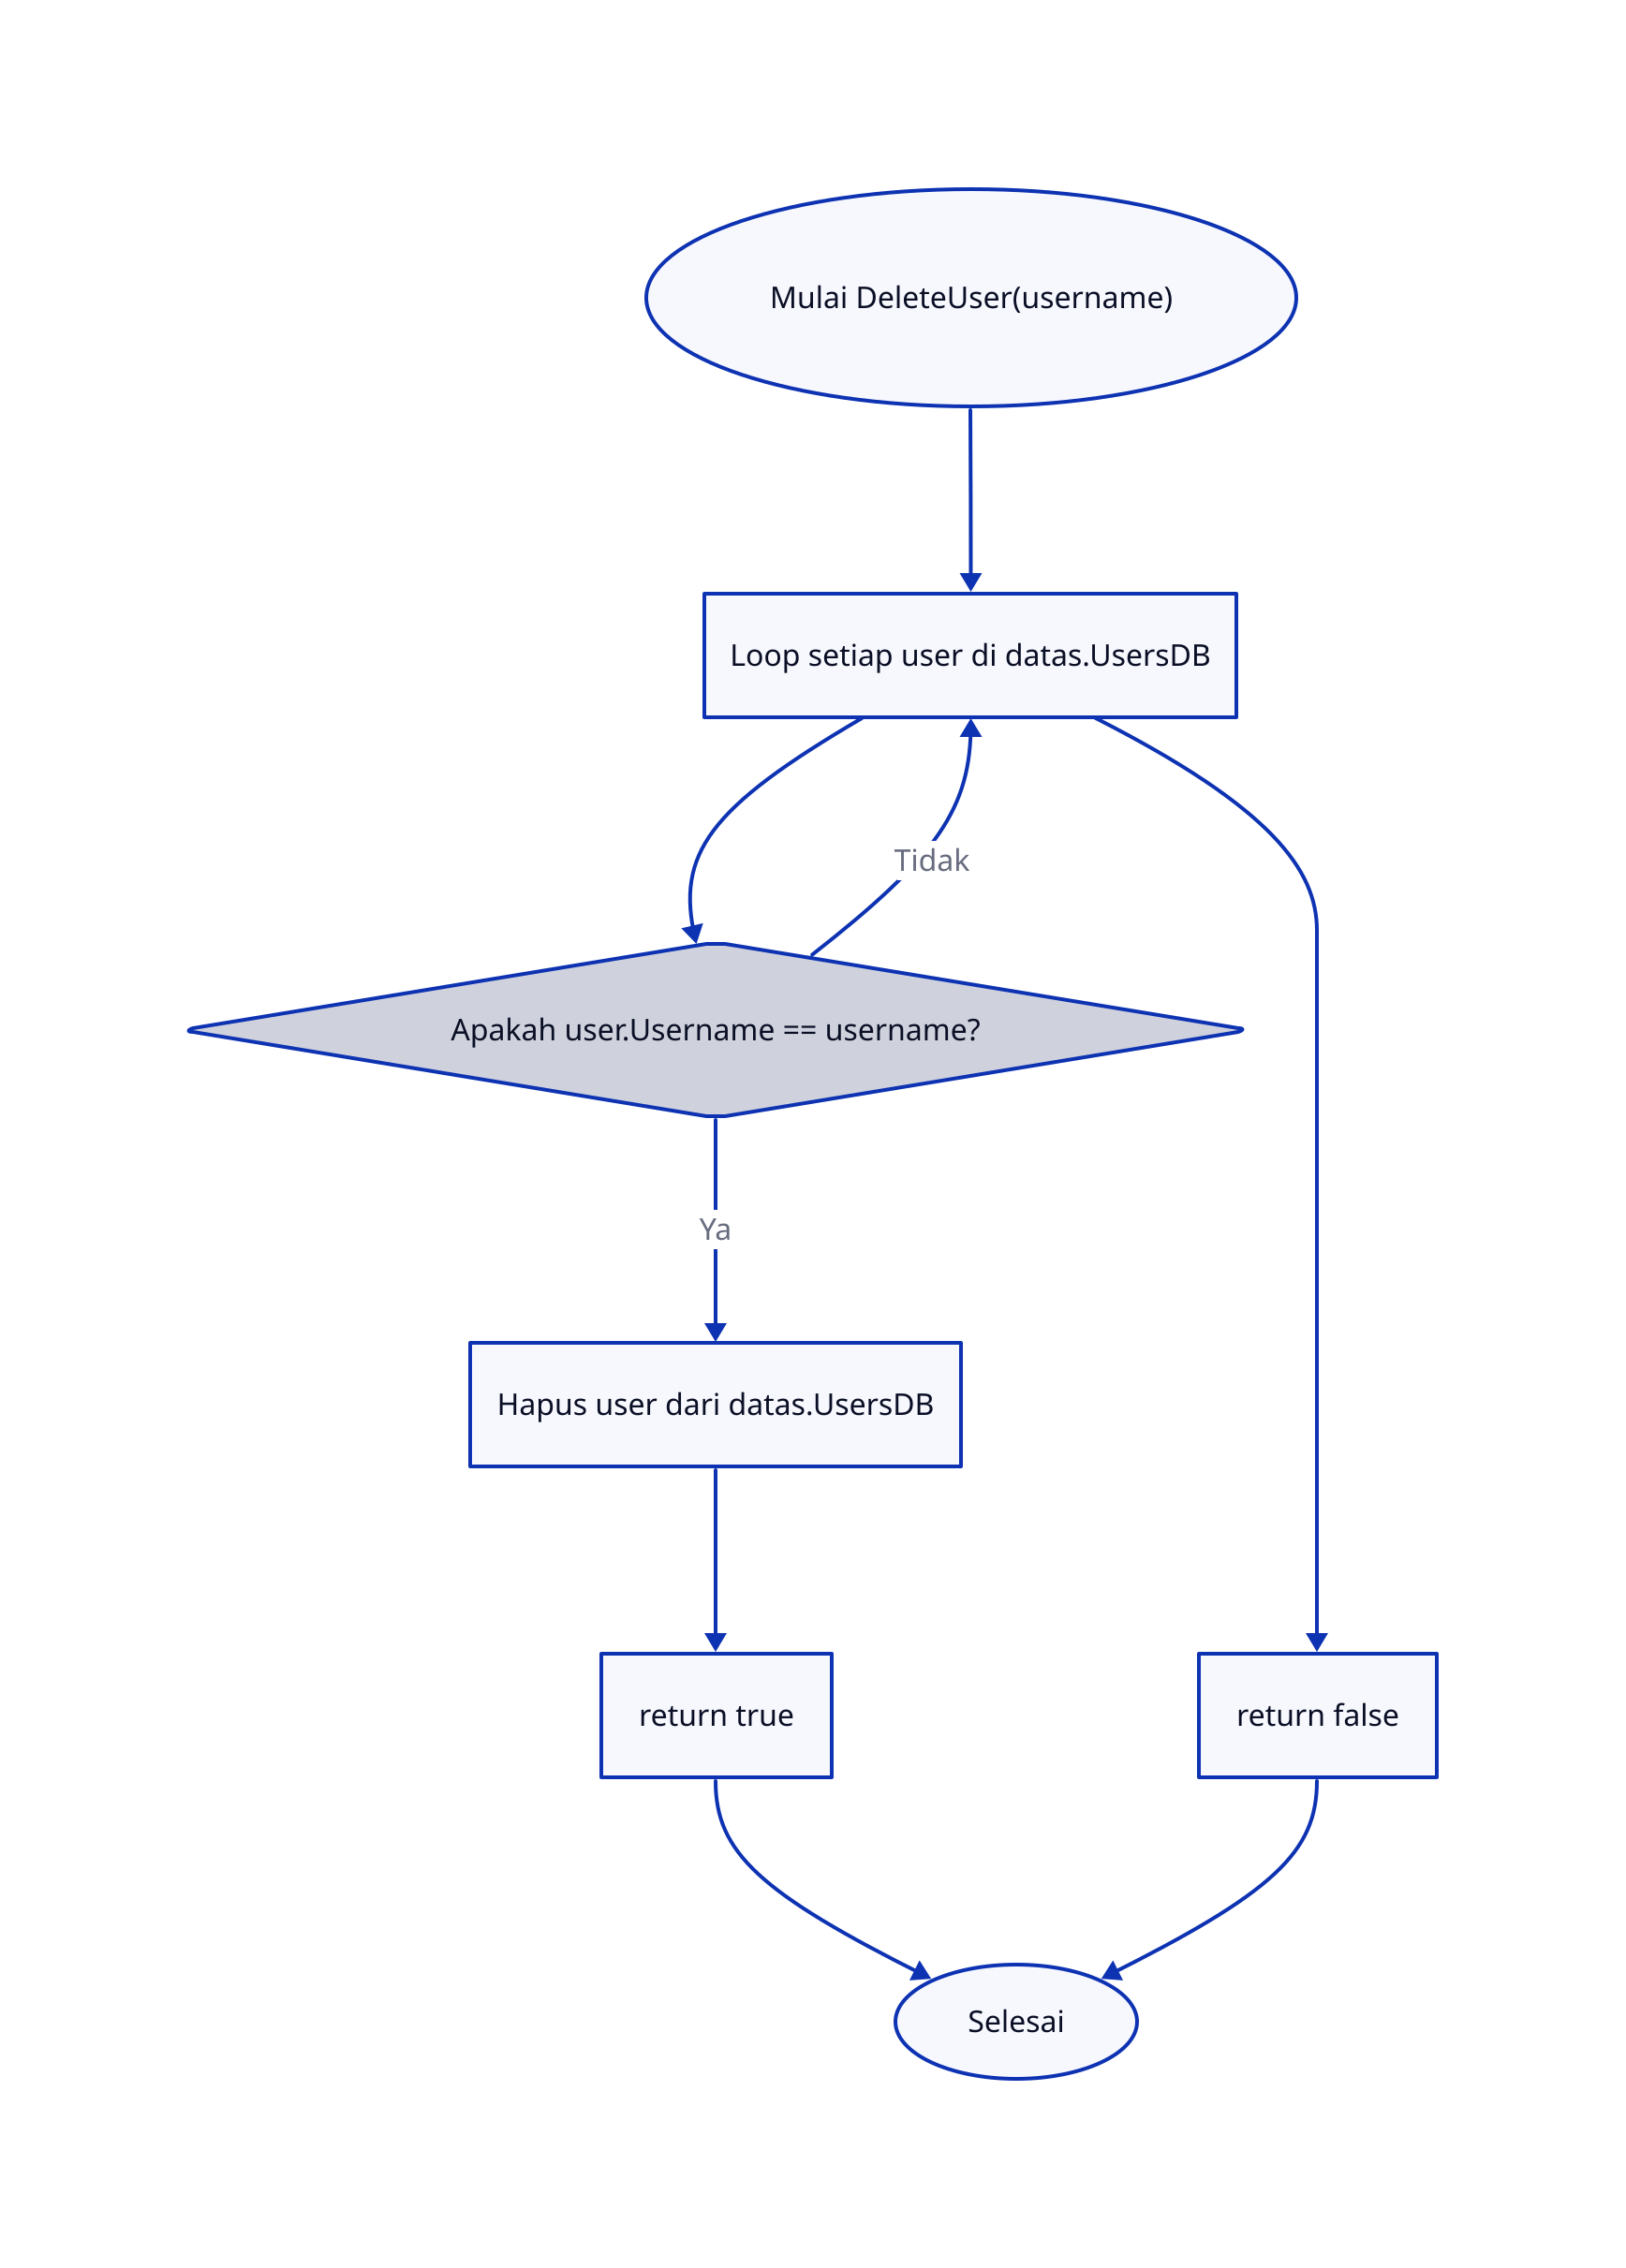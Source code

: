 direction: down

start: "Mulai DeleteUser(username)" {
  shape: oval
}

loop: "Loop setiap user di datas.UsersDB" {
  shape: rectangle
}

cekUsername: "Apakah user.Username == username?" {
  shape: diamond
}

hapusUser: "Hapus user dari datas.UsersDB" {
  shape: rectangle
}

returnTrue: "return true" {
  shape: rectangle
}

returnFalse: "return false" {
  shape: rectangle
}

end: "Selesai" {
  shape: oval
}

start -> loop -> cekUsername
cekUsername -> hapusUser: Ya
hapusUser -> returnTrue -> end
cekUsername -> loop: Tidak
loop -> returnFalse
returnFalse -> end
